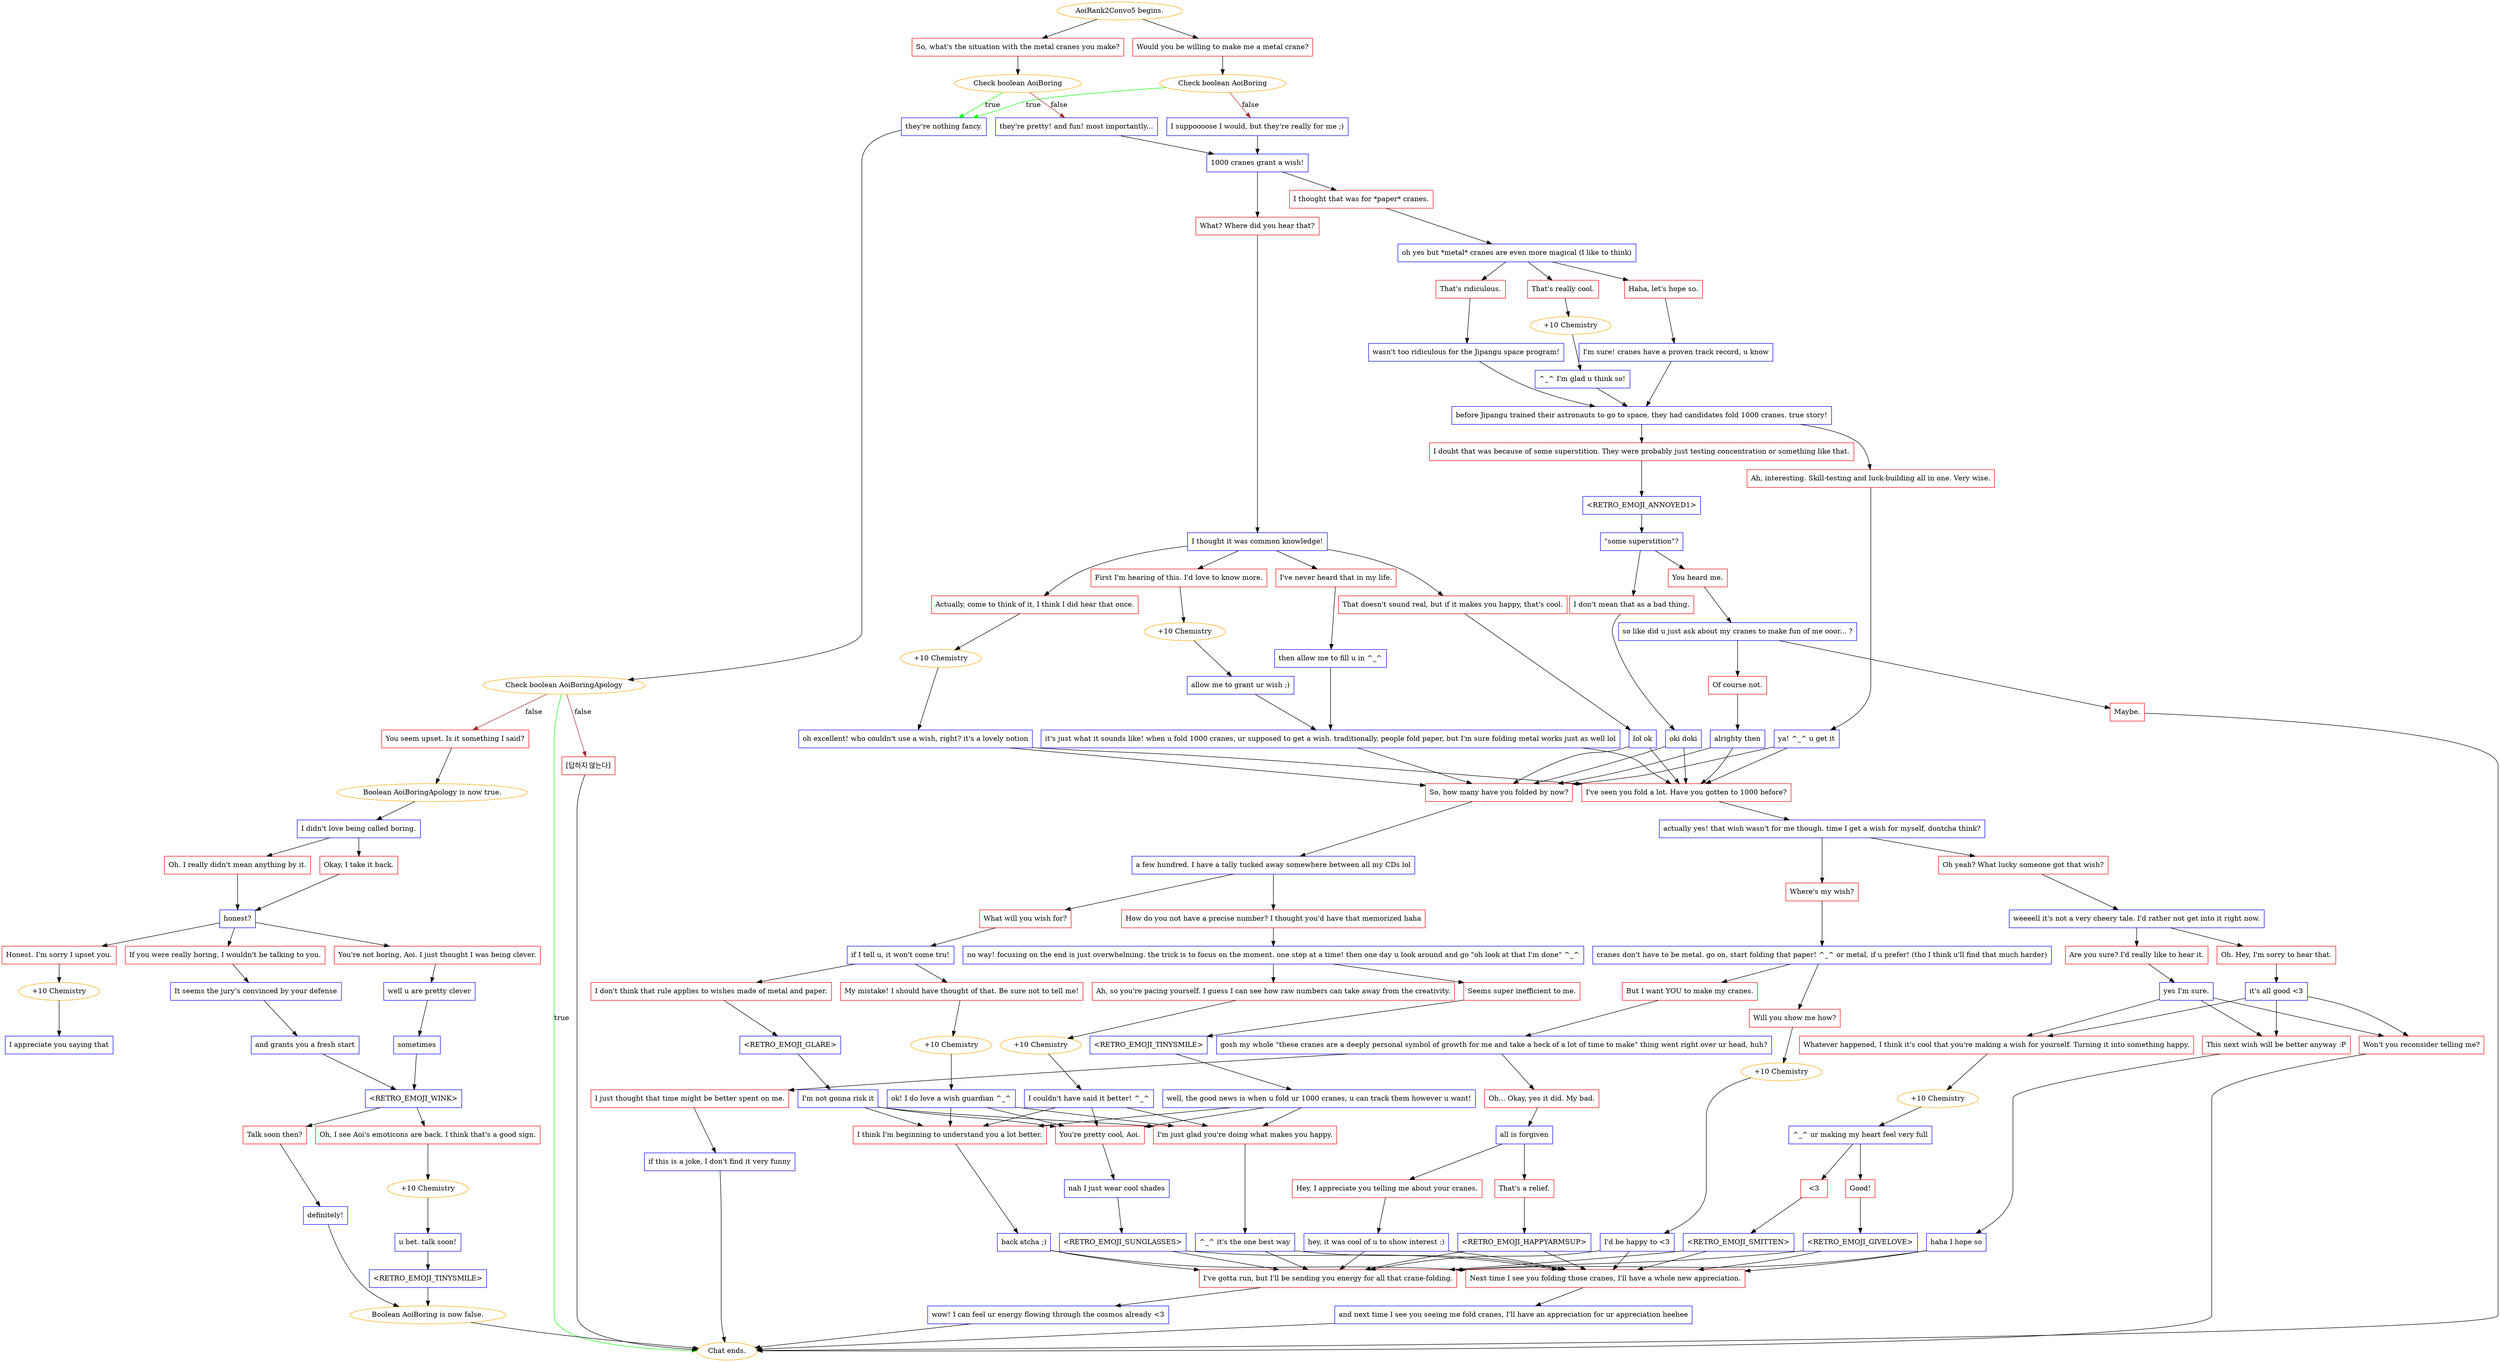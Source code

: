 digraph {
	"AoiRank2Convo5 begins." [color=orange];
		"AoiRank2Convo5 begins." -> j987002302;
		"AoiRank2Convo5 begins." -> j2976851656;
	j987002302 [label="So, what's the situation with the metal cranes you make?",shape=box,color=red];
		j987002302 -> j1443129487;
	j2976851656 [label="Would you be willing to make me a metal crane?",shape=box,color=red];
		j2976851656 -> j1194707698;
	j1443129487 [label="Check boolean AoiBoring",color=orange];
		j1443129487 -> j2787624988 [label=true,color=green];
		j1443129487 -> j3749500860 [label=false,color=brown];
	j1194707698 [label="Check boolean AoiBoring",color=orange];
		j1194707698 -> j2787624988 [label=true,color=green];
		j1194707698 -> j1448607742 [label=false,color=brown];
	j2787624988 [label="they're nothing fancy.",shape=box,color=blue];
		j2787624988 -> j4116366548;
	j3749500860 [label="they're pretty! and fun! most importantly...",shape=box,color=blue];
		j3749500860 -> j1396945383;
	j1448607742 [label="I suppoooose I would, but they're really for me ;)",shape=box,color=blue];
		j1448607742 -> j1396945383;
	j4116366548 [label="Check boolean AoiBoringApology",color=orange];
		j4116366548 -> "Chat ends." [label=true,color=green];
		j4116366548 -> j3442867888 [label=false,color=brown];
		j4116366548 -> j1205293155 [label=false,color=brown];
	j1396945383 [label="1000 cranes grant a wish!",shape=box,color=blue];
		j1396945383 -> j1967990901;
		j1396945383 -> j2021158314;
	"Chat ends." [color=orange];
	j3442867888 [label="You seem upset. Is it something I said?",shape=box,color=red];
		j3442867888 -> j4046617499;
	j1205293155 [label="[답하지 않는다]",shape=box,color=red];
		j1205293155 -> "Chat ends.";
	j1967990901 [label="I thought that was for *paper* cranes.",shape=box,color=red];
		j1967990901 -> j1629489338;
	j2021158314 [label="What? Where did you hear that?",shape=box,color=red];
		j2021158314 -> j2892895345;
	j4046617499 [label="Boolean AoiBoringApology is now true.",color=orange];
		j4046617499 -> j2011749460;
	j1629489338 [label="oh yes but *metal* cranes are even more magical (I like to think)",shape=box,color=blue];
		j1629489338 -> j3599425342;
		j1629489338 -> j406326329;
		j1629489338 -> j703518395;
	j2892895345 [label="I thought it was common knowledge!",shape=box,color=blue];
		j2892895345 -> j3881915566;
		j2892895345 -> j2181323471;
		j2892895345 -> j1309977723;
		j2892895345 -> j3766896613;
	j2011749460 [label="I didn't love being called boring.",shape=box,color=blue];
		j2011749460 -> j1619087230;
		j2011749460 -> j1829704952;
	j3599425342 [label="Haha, let's hope so.",shape=box,color=red];
		j3599425342 -> j3960522359;
	j406326329 [label="That's really cool.",shape=box,color=red];
		j406326329 -> j2437413668;
	j703518395 [label="That's ridiculous.",shape=box,color=red];
		j703518395 -> j268468359;
	j3881915566 [label="I've never heard that in my life.",shape=box,color=red];
		j3881915566 -> j3105159870;
	j2181323471 [label="First I'm hearing of this. I'd love to know more.",shape=box,color=red];
		j2181323471 -> j958918081;
	j1309977723 [label="Actually, come to think of it, I think I did hear that once.",shape=box,color=red];
		j1309977723 -> j1969534692;
	j3766896613 [label="That doesn't sound real, but if it makes you happy, that's cool.",shape=box,color=red];
		j3766896613 -> j1941652748;
	j1619087230 [label="Oh. I really didn't mean anything by it.",shape=box,color=red];
		j1619087230 -> j2793464316;
	j1829704952 [label="Okay, I take it back.",shape=box,color=red];
		j1829704952 -> j2793464316;
	j3960522359 [label="I'm sure! cranes have a proven track record, u know",shape=box,color=blue];
		j3960522359 -> j292954942;
	j2437413668 [label="+10 Chemistry",color=orange];
		j2437413668 -> j3888758241;
	j268468359 [label="wasn't too ridiculous for the Jipangu space program!",shape=box,color=blue];
		j268468359 -> j292954942;
	j3105159870 [label="then allow me to fill u in ^_^",shape=box,color=blue];
		j3105159870 -> j2926494440;
	j958918081 [label="+10 Chemistry",color=orange];
		j958918081 -> j2108252654;
	j1969534692 [label="+10 Chemistry",color=orange];
		j1969534692 -> j2650504552;
	j1941652748 [label="lol ok",shape=box,color=blue];
		j1941652748 -> j1046735978;
		j1941652748 -> j3159416093;
	j2793464316 [label="honest?",shape=box,color=blue];
		j2793464316 -> j1985420798;
		j2793464316 -> j893550012;
		j2793464316 -> j3174808875;
	j292954942 [label="before Jipangu trained their astronauts to go to space, they had candidates fold 1000 cranes. true story!",shape=box,color=blue];
		j292954942 -> j3693409908;
		j292954942 -> j4253045941;
	j3888758241 [label="^_^ I'm glad u think so!",shape=box,color=blue];
		j3888758241 -> j292954942;
	j2926494440 [label="it's just what it sounds like! when u fold 1000 cranes, ur supposed to get a wish. traditionally, people fold paper, but I'm sure folding metal works just as well lol",shape=box,color=blue];
		j2926494440 -> j1046735978;
		j2926494440 -> j3159416093;
	j2108252654 [label="allow me to grant ur wish ;)",shape=box,color=blue];
		j2108252654 -> j2926494440;
	j2650504552 [label="oh excellent! who couldn't use a wish, right? it's a lovely notion",shape=box,color=blue];
		j2650504552 -> j1046735978;
		j2650504552 -> j3159416093;
	j1046735978 [label="So, how many have you folded by now?",shape=box,color=red];
		j1046735978 -> j962785949;
	j3159416093 [label="I've seen you fold a lot. Have you gotten to 1000 before?",shape=box,color=red];
		j3159416093 -> j1772204864;
	j1985420798 [label="Honest. I'm sorry I upset you.",shape=box,color=red];
		j1985420798 -> j4015434243;
	j893550012 [label="You're not boring, Aoi. I just thought I was being clever.",shape=box,color=red];
		j893550012 -> j3760956906;
	j3174808875 [label="If you were really boring, I wouldn't be talking to you.",shape=box,color=red];
		j3174808875 -> j165823094;
	j3693409908 [label="I doubt that was because of some superstition. They were probably just testing concentration or something like that.",shape=box,color=red];
		j3693409908 -> j257591060;
	j4253045941 [label="Ah, interesting. Skill-testing and luck-building all in one. Very wise.",shape=box,color=red];
		j4253045941 -> j908361006;
	j962785949 [label="a few hundred. I have a tally tucked away somewhere between all my CDs lol",shape=box,color=blue];
		j962785949 -> j1227134530;
		j962785949 -> j176096775;
	j1772204864 [label="actually yes! that wish wasn't for me though. time I get a wish for myself, dontcha think?",shape=box,color=blue];
		j1772204864 -> j902155758;
		j1772204864 -> j441716217;
	j4015434243 [label="+10 Chemistry",color=orange];
		j4015434243 -> j4283498004;
	j3760956906 [label="well u are pretty clever",shape=box,color=blue];
		j3760956906 -> j463930138;
	j165823094 [label="It seems the jury's convinced by your defense",shape=box,color=blue];
		j165823094 -> j1411075754;
	j257591060 [label="<RETRO_EMOJI_ANNOYED1>",shape=box,color=blue];
		j257591060 -> j956518586;
	j908361006 [label="ya! ^_^ u get it",shape=box,color=blue];
		j908361006 -> j1046735978;
		j908361006 -> j3159416093;
	j1227134530 [label="How do you not have a precise number? I thought you'd have that memorized haha",shape=box,color=red];
		j1227134530 -> j3424053112;
	j176096775 [label="What will you wish for?",shape=box,color=red];
		j176096775 -> j4129944096;
	j902155758 [label="Oh yeah? What lucky someone got that wish?",shape=box,color=red];
		j902155758 -> j1613125563;
	j441716217 [label="Where's my wish?",shape=box,color=red];
		j441716217 -> j4275202473;
	j4283498004 [label="I appreciate you saying that",shape=box,color=blue];
	j463930138 [label="sometimes",shape=box,color=blue];
		j463930138 -> j1823067147;
	j1411075754 [label="and grants you a fresh start",shape=box,color=blue];
		j1411075754 -> j1823067147;
	j956518586 [label="\"some superstition\"?",shape=box,color=blue];
		j956518586 -> j3979337702;
		j956518586 -> j2846531316;
	j3424053112 [label="no way! focusing on the end is just overwhelming. the trick is to focus on the moment. one step at a time! then one day u look around and go \"oh look at that I'm done\" ^_^",shape=box,color=blue];
		j3424053112 -> j1321743139;
		j3424053112 -> j2010361284;
	j4129944096 [label="if I tell u, it won't come tru!",shape=box,color=blue];
		j4129944096 -> j3385549038;
		j4129944096 -> j2775124081;
	j1613125563 [label="weeeell it's not a very cheery tale. I'd rather not get into it right now.",shape=box,color=blue];
		j1613125563 -> j1369410731;
		j1613125563 -> j165497326;
	j4275202473 [label="cranes don't have to be metal. go on, start folding that paper! ^_^ or metal, if u prefer! (tho I think u'll find that much harder)",shape=box,color=blue];
		j4275202473 -> j3075795032;
		j4275202473 -> j509263507;
	j1823067147 [label="<RETRO_EMOJI_WINK>",shape=box,color=blue];
		j1823067147 -> j2660287534;
		j1823067147 -> j654668171;
	j3979337702 [label="You heard me.",shape=box,color=red];
		j3979337702 -> j2771981643;
	j2846531316 [label="I don't mean that as a bad thing.",shape=box,color=red];
		j2846531316 -> j1932206251;
	j1321743139 [label="Ah, so you're pacing yourself. I guess I can see how raw numbers can take away from the creativity.",shape=box,color=red];
		j1321743139 -> j1967530126;
	j2010361284 [label="Seems super inefficient to me.",shape=box,color=red];
		j2010361284 -> j1242145230;
	j3385549038 [label="My mistake! I should have thought of that. Be sure not to tell me!",shape=box,color=red];
		j3385549038 -> j3416111436;
	j2775124081 [label="I don't think that rule applies to wishes made of metal and paper.",shape=box,color=red];
		j2775124081 -> j2074965394;
	j1369410731 [label="Oh. Hey, I'm sorry to hear that.",shape=box,color=red];
		j1369410731 -> j1803332728;
	j165497326 [label="Are you sure? I'd really like to hear it.",shape=box,color=red];
		j165497326 -> j913705191;
	j3075795032 [label="Will you show me how?",shape=box,color=red];
		j3075795032 -> j3826863471;
	j509263507 [label="But I want YOU to make my cranes.",shape=box,color=red];
		j509263507 -> j3730976770;
	j2660287534 [label="Talk soon then?",shape=box,color=red];
		j2660287534 -> j229726318;
	j654668171 [label="Oh, I see Aoi's emoticons are back. I think that's a good sign.",shape=box,color=red];
		j654668171 -> j3155712559;
	j2771981643 [label="so like did u just ask about my cranes to make fun of me ooor... ?",shape=box,color=blue];
		j2771981643 -> j1570269881;
		j2771981643 -> j3406460989;
	j1932206251 [label="oki doki",shape=box,color=blue];
		j1932206251 -> j1046735978;
		j1932206251 -> j3159416093;
	j1967530126 [label="+10 Chemistry",color=orange];
		j1967530126 -> j2776544888;
	j1242145230 [label="<RETRO_EMOJI_TINYSMILE>",shape=box,color=blue];
		j1242145230 -> j2234590622;
	j3416111436 [label="+10 Chemistry",color=orange];
		j3416111436 -> j995229944;
	j2074965394 [label="<RETRO_EMOJI_GLARE>",shape=box,color=blue];
		j2074965394 -> j3939692386;
	j1803332728 [label="it's all good <3",shape=box,color=blue];
		j1803332728 -> j1592080673;
		j1803332728 -> j4048031943;
		j1803332728 -> j195225135;
	j913705191 [label="yes I'm sure.",shape=box,color=blue];
		j913705191 -> j1592080673;
		j913705191 -> j4048031943;
		j913705191 -> j195225135;
	j3826863471 [label="+10 Chemistry",color=orange];
		j3826863471 -> j1780582642;
	j3730976770 [label="gosh my whole \"these cranes are a deeply personal symbol of growth for me and take a heck of a lot of time to make\" thing went right over ur head, huh?",shape=box,color=blue];
		j3730976770 -> j3177569475;
		j3730976770 -> j2618106751;
	j229726318 [label="definitely!",shape=box,color=blue];
		j229726318 -> j1984221796;
	j3155712559 [label="+10 Chemistry",color=orange];
		j3155712559 -> j1632428882;
	j1570269881 [label="Maybe.",shape=box,color=red];
		j1570269881 -> "Chat ends.";
	j3406460989 [label="Of course not.",shape=box,color=red];
		j3406460989 -> j340709467;
	j2776544888 [label="I couldn't have said it better! ^_^",shape=box,color=blue];
		j2776544888 -> j3198449339;
		j2776544888 -> j311289794;
		j2776544888 -> j2890927064;
	j2234590622 [label="well, the good news is when u fold ur 1000 cranes, u can track them however u want!",shape=box,color=blue];
		j2234590622 -> j3198449339;
		j2234590622 -> j311289794;
		j2234590622 -> j2890927064;
	j995229944 [label="ok! I do love a wish guardian ^_^",shape=box,color=blue];
		j995229944 -> j3198449339;
		j995229944 -> j311289794;
		j995229944 -> j2890927064;
	j3939692386 [label="I'm not gonna risk it",shape=box,color=blue];
		j3939692386 -> j3198449339;
		j3939692386 -> j311289794;
		j3939692386 -> j2890927064;
	j1592080673 [label="This next wish will be better anyway :P",shape=box,color=red];
		j1592080673 -> j2787887395;
	j4048031943 [label="Whatever happened, I think it's cool that you're making a wish for yourself. Turning it into something happy.",shape=box,color=red];
		j4048031943 -> j2608386971;
	j195225135 [label="Won't you reconsider telling me?",shape=box,color=red];
		j195225135 -> "Chat ends.";
	j1780582642 [label="I'd be happy to <3",shape=box,color=blue];
		j1780582642 -> j2851099082;
		j1780582642 -> j226510800;
	j3177569475 [label="I just thought that time might be better spent on me.",shape=box,color=red];
		j3177569475 -> j4057835468;
	j2618106751 [label="Oh... Okay, yes it did. My bad.",shape=box,color=red];
		j2618106751 -> j1229825990;
	j1984221796 [label="Boolean AoiBoring is now false.",color=orange];
		j1984221796 -> "Chat ends.";
	j1632428882 [label="u bet. talk soon!",shape=box,color=blue];
		j1632428882 -> j3248434141;
	j340709467 [label="alrighty then",shape=box,color=blue];
		j340709467 -> j1046735978;
		j340709467 -> j3159416093;
	j3198449339 [label="I think I'm beginning to understand you a lot better.",shape=box,color=red];
		j3198449339 -> j3273551599;
	j311289794 [label="You're pretty cool, Aoi.",shape=box,color=red];
		j311289794 -> j3561896432;
	j2890927064 [label="I'm just glad you're doing what makes you happy.",shape=box,color=red];
		j2890927064 -> j1925881145;
	j2787887395 [label="haha I hope so",shape=box,color=blue];
		j2787887395 -> j2851099082;
		j2787887395 -> j226510800;
	j2608386971 [label="+10 Chemistry",color=orange];
		j2608386971 -> j2771628271;
	j2851099082 [label="Next time I see you folding those cranes, I'll have a whole new appreciation.",shape=box,color=red];
		j2851099082 -> j4191230798;
	j226510800 [label="I've gotta run, but I'll be sending you energy for all that crane-folding.",shape=box,color=red];
		j226510800 -> j475092655;
	j4057835468 [label="if this is a joke, I don't find it very funny",shape=box,color=blue];
		j4057835468 -> "Chat ends.";
	j1229825990 [label="all is forgiven",shape=box,color=blue];
		j1229825990 -> j1732866923;
		j1229825990 -> j2234544590;
	j3248434141 [label="<RETRO_EMOJI_TINYSMILE>",shape=box,color=blue];
		j3248434141 -> j1984221796;
	j3273551599 [label="back atcha ;)",shape=box,color=blue];
		j3273551599 -> j2851099082;
		j3273551599 -> j226510800;
	j3561896432 [label="nah I just wear cool shades",shape=box,color=blue];
		j3561896432 -> j2455681144;
	j1925881145 [label="^_^ it's the one best way",shape=box,color=blue];
		j1925881145 -> j2851099082;
		j1925881145 -> j226510800;
	j2771628271 [label="^_^ ur making my heart feel very full",shape=box,color=blue];
		j2771628271 -> j623362832;
		j2771628271 -> j3784444874;
	j4191230798 [label="and next time I see you seeing me fold cranes, I'll have an appreciation for ur appreciation heehee",shape=box,color=blue];
		j4191230798 -> "Chat ends.";
	j475092655 [label="wow! I can feel ur energy flowing through the cosmos already <3",shape=box,color=blue];
		j475092655 -> "Chat ends.";
	j1732866923 [label="Hey, I appreciate you telling me about your cranes.",shape=box,color=red];
		j1732866923 -> j2721614444;
	j2234544590 [label="That's a relief.",shape=box,color=red];
		j2234544590 -> j2446588326;
	j2455681144 [label="<RETRO_EMOJI_SUNGLASSES>",shape=box,color=blue];
		j2455681144 -> j2851099082;
		j2455681144 -> j226510800;
	j623362832 [label="Good!",shape=box,color=red];
		j623362832 -> j547745806;
	j3784444874 [label="<3",shape=box,color=red];
		j3784444874 -> j4241135296;
	j2721614444 [label="hey, it was cool of u to show interest :)",shape=box,color=blue];
		j2721614444 -> j2851099082;
		j2721614444 -> j226510800;
	j2446588326 [label="<RETRO_EMOJI_HAPPYARMSUP>",shape=box,color=blue];
		j2446588326 -> j2851099082;
		j2446588326 -> j226510800;
	j547745806 [label="<RETRO_EMOJI_GIVELOVE>",shape=box,color=blue];
		j547745806 -> j2851099082;
		j547745806 -> j226510800;
	j4241135296 [label="<RETRO_EMOJI_SMITTEN>",shape=box,color=blue];
		j4241135296 -> j2851099082;
		j4241135296 -> j226510800;
}